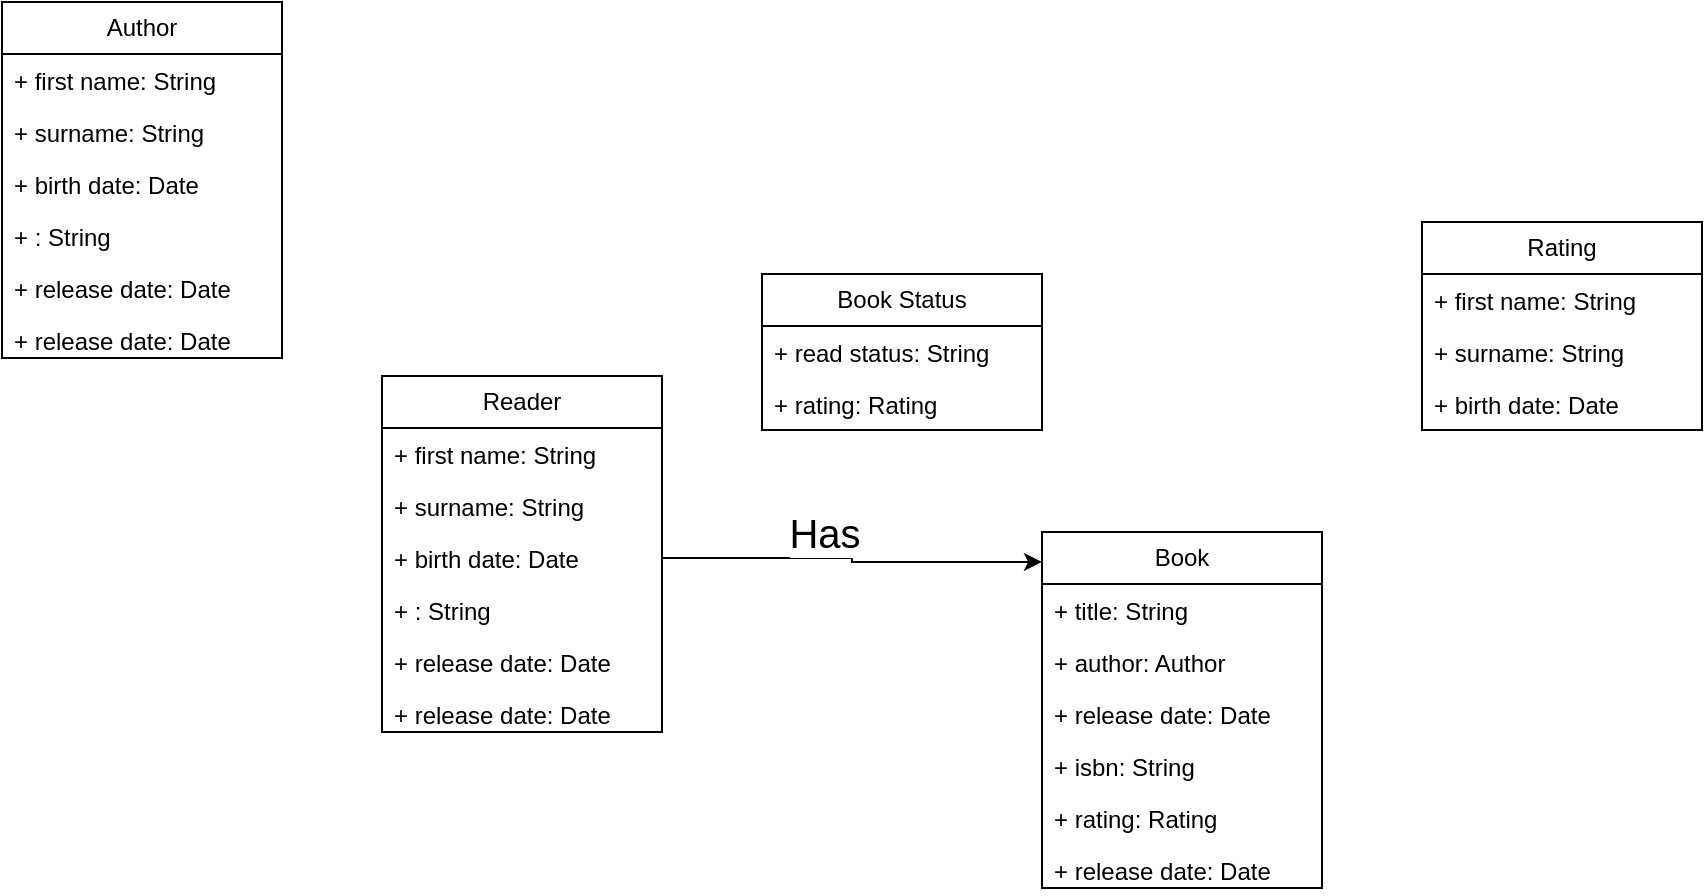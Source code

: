 <mxfile version="21.0.6" type="device"><diagram name="Page-1" id="gQ7Yn2SgjXFbxTXmPpDE"><mxGraphModel dx="2924" dy="1124" grid="1" gridSize="10" guides="1" tooltips="1" connect="1" arrows="1" fold="1" page="1" pageScale="1" pageWidth="850" pageHeight="1100" math="0" shadow="0"><root><mxCell id="0"/><mxCell id="1" parent="0"/><mxCell id="_pGqJQK_EpQ2LwnuIYj3-15" value="Book" style="swimlane;fontStyle=0;childLayout=stackLayout;horizontal=1;startSize=26;fillColor=none;horizontalStack=0;resizeParent=1;resizeParentMax=0;resizeLast=0;collapsible=1;marginBottom=0;whiteSpace=wrap;html=1;fontFamily=Helvetica;fontSize=12;fontColor=default;" parent="1" vertex="1"><mxGeometry x="110" y="365" width="140" height="178" as="geometry"/></mxCell><mxCell id="_pGqJQK_EpQ2LwnuIYj3-16" value="+ title: String" style="text;strokeColor=none;fillColor=none;align=left;verticalAlign=top;spacingLeft=4;spacingRight=4;overflow=hidden;rotatable=0;points=[[0,0.5],[1,0.5]];portConstraint=eastwest;whiteSpace=wrap;html=1;fontSize=12;fontFamily=Helvetica;fontColor=default;" parent="_pGqJQK_EpQ2LwnuIYj3-15" vertex="1"><mxGeometry y="26" width="140" height="26" as="geometry"/></mxCell><mxCell id="_pGqJQK_EpQ2LwnuIYj3-17" value="+ author: Author" style="text;strokeColor=none;fillColor=none;align=left;verticalAlign=top;spacingLeft=4;spacingRight=4;overflow=hidden;rotatable=0;points=[[0,0.5],[1,0.5]];portConstraint=eastwest;whiteSpace=wrap;html=1;fontSize=12;fontFamily=Helvetica;fontColor=default;" parent="_pGqJQK_EpQ2LwnuIYj3-15" vertex="1"><mxGeometry y="52" width="140" height="26" as="geometry"/></mxCell><mxCell id="_pGqJQK_EpQ2LwnuIYj3-18" value="+ release date: Date" style="text;strokeColor=none;fillColor=none;align=left;verticalAlign=top;spacingLeft=4;spacingRight=4;overflow=hidden;rotatable=0;points=[[0,0.5],[1,0.5]];portConstraint=eastwest;whiteSpace=wrap;html=1;fontSize=12;fontFamily=Helvetica;fontColor=default;" parent="_pGqJQK_EpQ2LwnuIYj3-15" vertex="1"><mxGeometry y="78" width="140" height="26" as="geometry"/></mxCell><mxCell id="_pGqJQK_EpQ2LwnuIYj3-19" value="+ isbn: String" style="text;strokeColor=none;fillColor=none;align=left;verticalAlign=top;spacingLeft=4;spacingRight=4;overflow=hidden;rotatable=0;points=[[0,0.5],[1,0.5]];portConstraint=eastwest;whiteSpace=wrap;html=1;fontSize=12;fontFamily=Helvetica;fontColor=default;" parent="_pGqJQK_EpQ2LwnuIYj3-15" vertex="1"><mxGeometry y="104" width="140" height="26" as="geometry"/></mxCell><mxCell id="_pGqJQK_EpQ2LwnuIYj3-20" value="+ rating: Rating" style="text;strokeColor=none;fillColor=none;align=left;verticalAlign=top;spacingLeft=4;spacingRight=4;overflow=hidden;rotatable=0;points=[[0,0.5],[1,0.5]];portConstraint=eastwest;whiteSpace=wrap;html=1;fontSize=12;fontFamily=Helvetica;fontColor=default;" parent="_pGqJQK_EpQ2LwnuIYj3-15" vertex="1"><mxGeometry y="130" width="140" height="26" as="geometry"/></mxCell><mxCell id="_pGqJQK_EpQ2LwnuIYj3-21" value="+ release date: Date" style="text;strokeColor=none;fillColor=none;align=left;verticalAlign=top;spacingLeft=4;spacingRight=4;overflow=hidden;rotatable=0;points=[[0,0.5],[1,0.5]];portConstraint=eastwest;whiteSpace=wrap;html=1;fontSize=12;fontFamily=Helvetica;fontColor=default;" parent="_pGqJQK_EpQ2LwnuIYj3-15" vertex="1"><mxGeometry y="156" width="140" height="22" as="geometry"/></mxCell><mxCell id="_pGqJQK_EpQ2LwnuIYj3-22" value="Author" style="swimlane;fontStyle=0;childLayout=stackLayout;horizontal=1;startSize=26;fillColor=none;horizontalStack=0;resizeParent=1;resizeParentMax=0;resizeLast=0;collapsible=1;marginBottom=0;whiteSpace=wrap;html=1;fontFamily=Helvetica;fontSize=12;fontColor=default;" parent="1" vertex="1"><mxGeometry x="-410" y="100" width="140" height="178" as="geometry"/></mxCell><mxCell id="_pGqJQK_EpQ2LwnuIYj3-23" value="+ first name: String" style="text;strokeColor=none;fillColor=none;align=left;verticalAlign=top;spacingLeft=4;spacingRight=4;overflow=hidden;rotatable=0;points=[[0,0.5],[1,0.5]];portConstraint=eastwest;whiteSpace=wrap;html=1;fontSize=12;fontFamily=Helvetica;fontColor=default;" parent="_pGqJQK_EpQ2LwnuIYj3-22" vertex="1"><mxGeometry y="26" width="140" height="26" as="geometry"/></mxCell><mxCell id="_pGqJQK_EpQ2LwnuIYj3-24" value="+ surname: String" style="text;strokeColor=none;fillColor=none;align=left;verticalAlign=top;spacingLeft=4;spacingRight=4;overflow=hidden;rotatable=0;points=[[0,0.5],[1,0.5]];portConstraint=eastwest;whiteSpace=wrap;html=1;fontSize=12;fontFamily=Helvetica;fontColor=default;" parent="_pGqJQK_EpQ2LwnuIYj3-22" vertex="1"><mxGeometry y="52" width="140" height="26" as="geometry"/></mxCell><mxCell id="_pGqJQK_EpQ2LwnuIYj3-25" value="+ birth date: Date" style="text;strokeColor=none;fillColor=none;align=left;verticalAlign=top;spacingLeft=4;spacingRight=4;overflow=hidden;rotatable=0;points=[[0,0.5],[1,0.5]];portConstraint=eastwest;whiteSpace=wrap;html=1;fontSize=12;fontFamily=Helvetica;fontColor=default;" parent="_pGqJQK_EpQ2LwnuIYj3-22" vertex="1"><mxGeometry y="78" width="140" height="26" as="geometry"/></mxCell><mxCell id="_pGqJQK_EpQ2LwnuIYj3-26" value="+ : String" style="text;strokeColor=none;fillColor=none;align=left;verticalAlign=top;spacingLeft=4;spacingRight=4;overflow=hidden;rotatable=0;points=[[0,0.5],[1,0.5]];portConstraint=eastwest;whiteSpace=wrap;html=1;fontSize=12;fontFamily=Helvetica;fontColor=default;" parent="_pGqJQK_EpQ2LwnuIYj3-22" vertex="1"><mxGeometry y="104" width="140" height="26" as="geometry"/></mxCell><mxCell id="_pGqJQK_EpQ2LwnuIYj3-27" value="+ release date: Date" style="text;strokeColor=none;fillColor=none;align=left;verticalAlign=top;spacingLeft=4;spacingRight=4;overflow=hidden;rotatable=0;points=[[0,0.5],[1,0.5]];portConstraint=eastwest;whiteSpace=wrap;html=1;fontSize=12;fontFamily=Helvetica;fontColor=default;" parent="_pGqJQK_EpQ2LwnuIYj3-22" vertex="1"><mxGeometry y="130" width="140" height="26" as="geometry"/></mxCell><mxCell id="_pGqJQK_EpQ2LwnuIYj3-28" value="+ release date: Date" style="text;strokeColor=none;fillColor=none;align=left;verticalAlign=top;spacingLeft=4;spacingRight=4;overflow=hidden;rotatable=0;points=[[0,0.5],[1,0.5]];portConstraint=eastwest;whiteSpace=wrap;html=1;fontSize=12;fontFamily=Helvetica;fontColor=default;" parent="_pGqJQK_EpQ2LwnuIYj3-22" vertex="1"><mxGeometry y="156" width="140" height="22" as="geometry"/></mxCell><mxCell id="_pGqJQK_EpQ2LwnuIYj3-29" value="Reader" style="swimlane;fontStyle=0;childLayout=stackLayout;horizontal=1;startSize=26;fillColor=none;horizontalStack=0;resizeParent=1;resizeParentMax=0;resizeLast=0;collapsible=1;marginBottom=0;whiteSpace=wrap;html=1;fontFamily=Helvetica;fontSize=12;fontColor=default;" parent="1" vertex="1"><mxGeometry x="-220" y="287" width="140" height="178" as="geometry"/></mxCell><mxCell id="_pGqJQK_EpQ2LwnuIYj3-30" value="+ first name: String" style="text;strokeColor=none;fillColor=none;align=left;verticalAlign=top;spacingLeft=4;spacingRight=4;overflow=hidden;rotatable=0;points=[[0,0.5],[1,0.5]];portConstraint=eastwest;whiteSpace=wrap;html=1;fontSize=12;fontFamily=Helvetica;fontColor=default;" parent="_pGqJQK_EpQ2LwnuIYj3-29" vertex="1"><mxGeometry y="26" width="140" height="26" as="geometry"/></mxCell><mxCell id="_pGqJQK_EpQ2LwnuIYj3-31" value="+ surname: String" style="text;strokeColor=none;fillColor=none;align=left;verticalAlign=top;spacingLeft=4;spacingRight=4;overflow=hidden;rotatable=0;points=[[0,0.5],[1,0.5]];portConstraint=eastwest;whiteSpace=wrap;html=1;fontSize=12;fontFamily=Helvetica;fontColor=default;" parent="_pGqJQK_EpQ2LwnuIYj3-29" vertex="1"><mxGeometry y="52" width="140" height="26" as="geometry"/></mxCell><mxCell id="_pGqJQK_EpQ2LwnuIYj3-32" value="+ birth date: Date" style="text;strokeColor=none;fillColor=none;align=left;verticalAlign=top;spacingLeft=4;spacingRight=4;overflow=hidden;rotatable=0;points=[[0,0.5],[1,0.5]];portConstraint=eastwest;whiteSpace=wrap;html=1;fontSize=12;fontFamily=Helvetica;fontColor=default;" parent="_pGqJQK_EpQ2LwnuIYj3-29" vertex="1"><mxGeometry y="78" width="140" height="26" as="geometry"/></mxCell><mxCell id="_pGqJQK_EpQ2LwnuIYj3-33" value="+ : String" style="text;strokeColor=none;fillColor=none;align=left;verticalAlign=top;spacingLeft=4;spacingRight=4;overflow=hidden;rotatable=0;points=[[0,0.5],[1,0.5]];portConstraint=eastwest;whiteSpace=wrap;html=1;fontSize=12;fontFamily=Helvetica;fontColor=default;" parent="_pGqJQK_EpQ2LwnuIYj3-29" vertex="1"><mxGeometry y="104" width="140" height="26" as="geometry"/></mxCell><mxCell id="_pGqJQK_EpQ2LwnuIYj3-34" value="+ release date: Date" style="text;strokeColor=none;fillColor=none;align=left;verticalAlign=top;spacingLeft=4;spacingRight=4;overflow=hidden;rotatable=0;points=[[0,0.5],[1,0.5]];portConstraint=eastwest;whiteSpace=wrap;html=1;fontSize=12;fontFamily=Helvetica;fontColor=default;" parent="_pGqJQK_EpQ2LwnuIYj3-29" vertex="1"><mxGeometry y="130" width="140" height="26" as="geometry"/></mxCell><mxCell id="_pGqJQK_EpQ2LwnuIYj3-35" value="+ release date: Date" style="text;strokeColor=none;fillColor=none;align=left;verticalAlign=top;spacingLeft=4;spacingRight=4;overflow=hidden;rotatable=0;points=[[0,0.5],[1,0.5]];portConstraint=eastwest;whiteSpace=wrap;html=1;fontSize=12;fontFamily=Helvetica;fontColor=default;" parent="_pGqJQK_EpQ2LwnuIYj3-29" vertex="1"><mxGeometry y="156" width="140" height="22" as="geometry"/></mxCell><mxCell id="_pGqJQK_EpQ2LwnuIYj3-36" value="Rating" style="swimlane;fontStyle=0;childLayout=stackLayout;horizontal=1;startSize=26;fillColor=none;horizontalStack=0;resizeParent=1;resizeParentMax=0;resizeLast=0;collapsible=1;marginBottom=0;whiteSpace=wrap;html=1;fontFamily=Helvetica;fontSize=12;fontColor=default;" parent="1" vertex="1"><mxGeometry x="300" y="210" width="140" height="104" as="geometry"/></mxCell><mxCell id="_pGqJQK_EpQ2LwnuIYj3-37" value="+ first name: String" style="text;strokeColor=none;fillColor=none;align=left;verticalAlign=top;spacingLeft=4;spacingRight=4;overflow=hidden;rotatable=0;points=[[0,0.5],[1,0.5]];portConstraint=eastwest;whiteSpace=wrap;html=1;fontSize=12;fontFamily=Helvetica;fontColor=default;" parent="_pGqJQK_EpQ2LwnuIYj3-36" vertex="1"><mxGeometry y="26" width="140" height="26" as="geometry"/></mxCell><mxCell id="_pGqJQK_EpQ2LwnuIYj3-38" value="+ surname: String" style="text;strokeColor=none;fillColor=none;align=left;verticalAlign=top;spacingLeft=4;spacingRight=4;overflow=hidden;rotatable=0;points=[[0,0.5],[1,0.5]];portConstraint=eastwest;whiteSpace=wrap;html=1;fontSize=12;fontFamily=Helvetica;fontColor=default;" parent="_pGqJQK_EpQ2LwnuIYj3-36" vertex="1"><mxGeometry y="52" width="140" height="26" as="geometry"/></mxCell><mxCell id="_pGqJQK_EpQ2LwnuIYj3-39" value="+ birth date: Date" style="text;strokeColor=none;fillColor=none;align=left;verticalAlign=top;spacingLeft=4;spacingRight=4;overflow=hidden;rotatable=0;points=[[0,0.5],[1,0.5]];portConstraint=eastwest;whiteSpace=wrap;html=1;fontSize=12;fontFamily=Helvetica;fontColor=default;" parent="_pGqJQK_EpQ2LwnuIYj3-36" vertex="1"><mxGeometry y="78" width="140" height="26" as="geometry"/></mxCell><mxCell id="_pGqJQK_EpQ2LwnuIYj3-43" value="Book&amp;nbsp;Status" style="swimlane;fontStyle=0;childLayout=stackLayout;horizontal=1;startSize=26;fillColor=none;horizontalStack=0;resizeParent=1;resizeParentMax=0;resizeLast=0;collapsible=1;marginBottom=0;whiteSpace=wrap;html=1;fontFamily=Helvetica;fontSize=12;fontColor=default;" parent="1" vertex="1"><mxGeometry x="-30" y="236" width="140" height="78" as="geometry"/></mxCell><mxCell id="_pGqJQK_EpQ2LwnuIYj3-44" value="+ read status: String" style="text;strokeColor=none;fillColor=none;align=left;verticalAlign=top;spacingLeft=4;spacingRight=4;overflow=hidden;rotatable=0;points=[[0,0.5],[1,0.5]];portConstraint=eastwest;whiteSpace=wrap;html=1;fontSize=12;fontFamily=Helvetica;fontColor=default;" parent="_pGqJQK_EpQ2LwnuIYj3-43" vertex="1"><mxGeometry y="26" width="140" height="26" as="geometry"/></mxCell><mxCell id="_pGqJQK_EpQ2LwnuIYj3-45" value="+ rating: Rating" style="text;strokeColor=none;fillColor=none;align=left;verticalAlign=top;spacingLeft=4;spacingRight=4;overflow=hidden;rotatable=0;points=[[0,0.5],[1,0.5]];portConstraint=eastwest;whiteSpace=wrap;html=1;fontSize=12;fontFamily=Helvetica;fontColor=default;" parent="_pGqJQK_EpQ2LwnuIYj3-43" vertex="1"><mxGeometry y="52" width="140" height="26" as="geometry"/></mxCell><mxCell id="G4Ho9NsHtdrM_os_HTU_-2" style="edgeStyle=orthogonalEdgeStyle;rounded=0;orthogonalLoop=1;jettySize=auto;html=1;entryX=0;entryY=0.084;entryDx=0;entryDy=0;entryPerimeter=0;" edge="1" parent="1" source="_pGqJQK_EpQ2LwnuIYj3-32" target="_pGqJQK_EpQ2LwnuIYj3-15"><mxGeometry relative="1" as="geometry"/></mxCell><mxCell id="G4Ho9NsHtdrM_os_HTU_-4" value="Has" style="edgeLabel;html=1;align=center;verticalAlign=middle;resizable=0;points=[];fontSize=20;" vertex="1" connectable="0" parent="G4Ho9NsHtdrM_os_HTU_-2"><mxGeometry x="-0.099" relative="1" as="geometry"><mxPoint x="-6" y="-13" as="offset"/></mxGeometry></mxCell></root></mxGraphModel></diagram></mxfile>